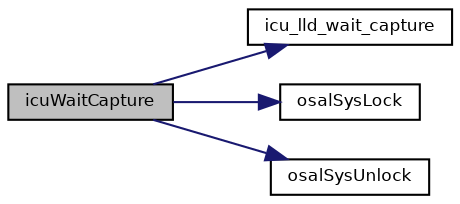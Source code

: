 digraph "icuWaitCapture"
{
  bgcolor="transparent";
  edge [fontname="Helvetica",fontsize="8",labelfontname="Helvetica",labelfontsize="8"];
  node [fontname="Helvetica",fontsize="8",shape=record];
  rankdir="LR";
  Node14 [label="icuWaitCapture",height=0.2,width=0.4,color="black", fillcolor="grey75", style="filled", fontcolor="black"];
  Node14 -> Node15 [color="midnightblue",fontsize="8",style="solid",fontname="Helvetica"];
  Node15 [label="icu_lld_wait_capture",height=0.2,width=0.4,color="black",URL="$group___i_c_u.html#ga11ecf6dcdc8b409dad5f2ae7fd5bb978",tooltip="Waits for a completed capture. "];
  Node14 -> Node16 [color="midnightblue",fontsize="8",style="solid",fontname="Helvetica"];
  Node16 [label="osalSysLock",height=0.2,width=0.4,color="black",URL="$group___o_s_a_l.html#ga0cb5e528b0114b4ca61c2eb65a0515fa",tooltip="Enters a critical zone from thread context. "];
  Node14 -> Node17 [color="midnightblue",fontsize="8",style="solid",fontname="Helvetica"];
  Node17 [label="osalSysUnlock",height=0.2,width=0.4,color="black",URL="$group___o_s_a_l.html#ga17dbf4a1761019b8d94f43832c506543",tooltip="Leaves a critical zone from thread context. "];
}
